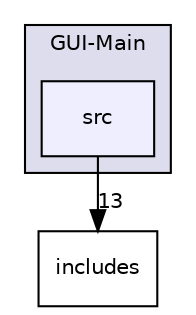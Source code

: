 digraph "GUI-Main/src" {
  compound=true
  node [ fontsize="10", fontname="Helvetica"];
  edge [ labelfontsize="10", labelfontname="Helvetica"];
  subgraph clusterdir_328cab22a827f8265f4456c18f751a35 {
    graph [ bgcolor="#ddddee", pencolor="black", label="GUI-Main" fontname="Helvetica", fontsize="10", URL="dir_328cab22a827f8265f4456c18f751a35.html"]
  dir_1580894193478be9178db3f0163c268b [shape=box, label="src", style="filled", fillcolor="#eeeeff", pencolor="black", URL="dir_1580894193478be9178db3f0163c268b.html"];
  }
  dir_2c73354387e1b185ddb6d1708a26a712 [shape=box label="includes" URL="dir_2c73354387e1b185ddb6d1708a26a712.html"];
  dir_1580894193478be9178db3f0163c268b->dir_2c73354387e1b185ddb6d1708a26a712 [headlabel="13", labeldistance=1.5 headhref="dir_000002_000001.html"];
}
